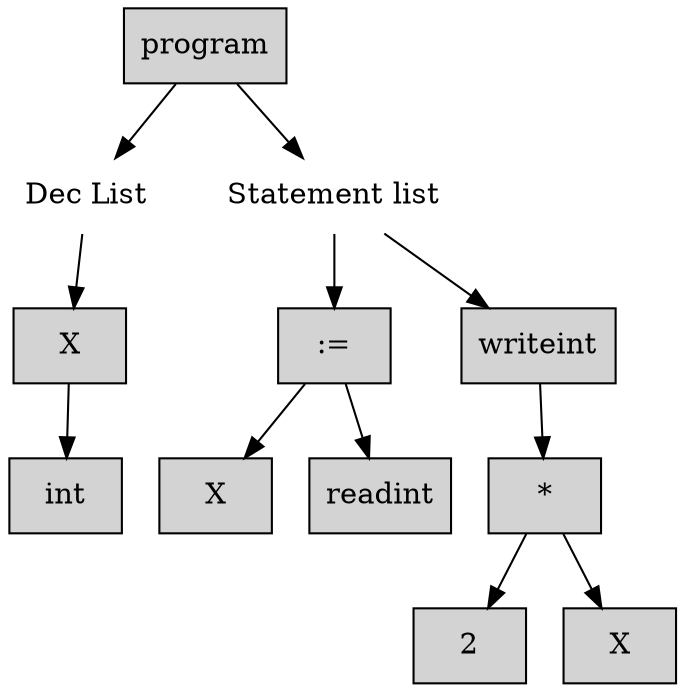 digraph AST {
  ordering=out;
  node [shape = box, style = filled];

n0 [label="program",fillcolor="/x11/lightgrey",shape=box]
n1 [label="Dec List",fillcolor="/x11/white",shape=none]
n0 -> n1;
n2 [label="X",fillcolor="/x11/lightgrey",shape=box]
n1 -> n2;
n3 [label="int",fillcolor="/x11/lightgrey",shape=box]
n2 -> n3;
n6 [label="X",fillcolor="/x11/lightgrey",shape=box]
n5 -> n6;
n7 [label="readint",fillcolor="/x11/lightgrey",shape=box]
n5 -> n7;
n5 [label=":=",fillcolor="/x11/lightgrey",shape=box]
n4 -> n5;
n14 [label="2",fillcolor="/x11/lightgrey",shape=box]
n11 -> n14;
n16 [label="X",fillcolor="/x11/lightgrey",shape=box]
n11 -> n16;
n11 [label="*",fillcolor="/x11/lightgrey",shape=box]
n10 -> n11;
n10 [label="writeint",fillcolor="/x11/lightgrey",shape=box]
n4 -> n10;
n4 [label="Statement list",fillcolor="/x11/white",shape=none]
n0 -> n4;

}
